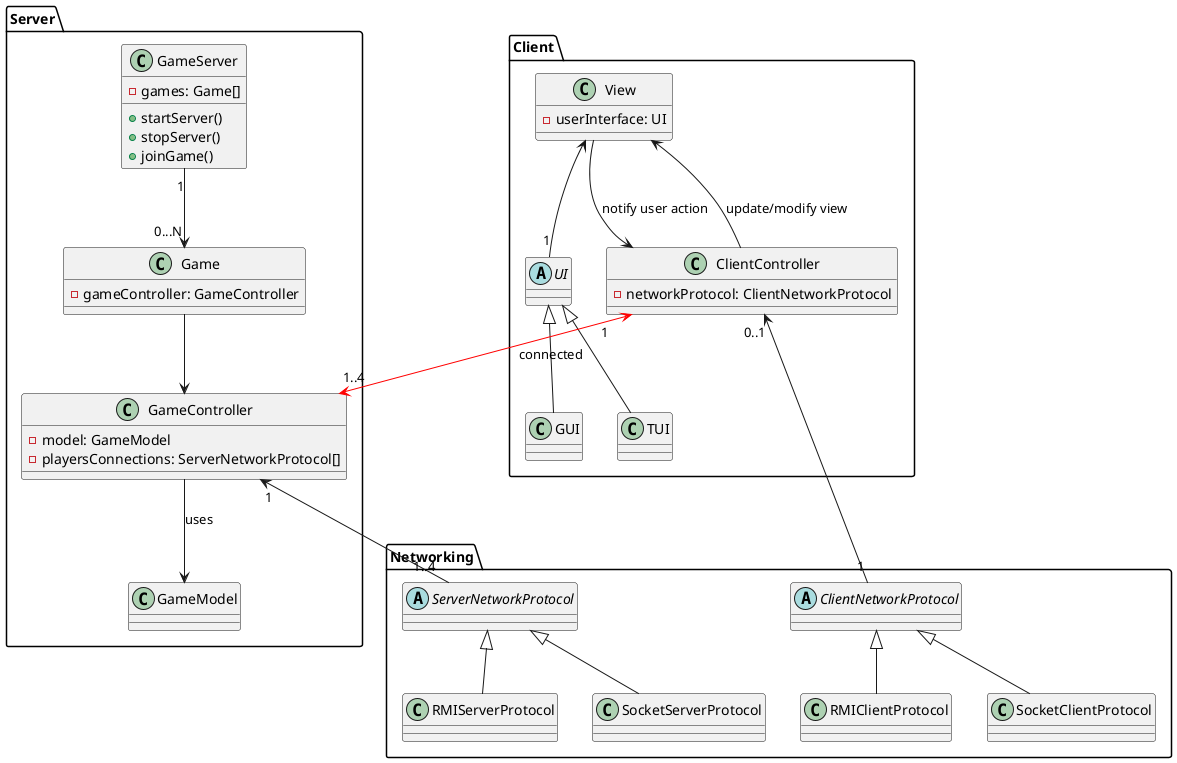 @startuml

package Client {
    ' View related classes
    abstract class UI

    class GUI extends UI
    class TUI extends UI

    class View {
        - userInterface: UI
    }

    View <-- "1" UI

    class ClientController {
        - networkProtocol: ClientNetworkProtocol
    }

    ' MVC client view controller relationship

    View --> ClientController: notify user action
    ClientController --> View: update/modify view
}

package Server {

    ' Controller for a single game
    class GameController {
        - model: GameModel
        - playersConnections: ServerNetworkProtocol[]
    }

    class GameModel

    ' MVC server controller/model relationship
    GameController --> GameModel: uses

    ' This class represents a single running game
    class Game {
        - gameController: GameController
    }

    Game --> GameController

    class GameServer {
        - games: Game[]
        + startServer()
        + stopServer()
        + joinGame()
    }

    GameServer "1" --> "0...N" Game
}

package Networking {
    ' This abstract class handles communications for the client
    abstract class ClientNetworkProtocol
    class RMIClientProtocol extends ClientNetworkProtocol
    class SocketClientProtocol extends ClientNetworkProtocol


    ' This abstract class handles communications for the server
    abstract class ServerNetworkProtocol
    class RMIServerProtocol extends ServerNetworkProtocol
    class SocketServerProtocol extends ServerNetworkProtocol
}

' Networking relations
ClientController "0..1" <-- "1" ClientNetworkProtocol
GameController "1" <-- "1..4" ServerNetworkProtocol

' MVC client controller / server controller relation
ClientController "1" <-[#red]-> "1..4" GameController: connected
' TODO to join/create a game the client controller must connect directly to the game server

@enduml
